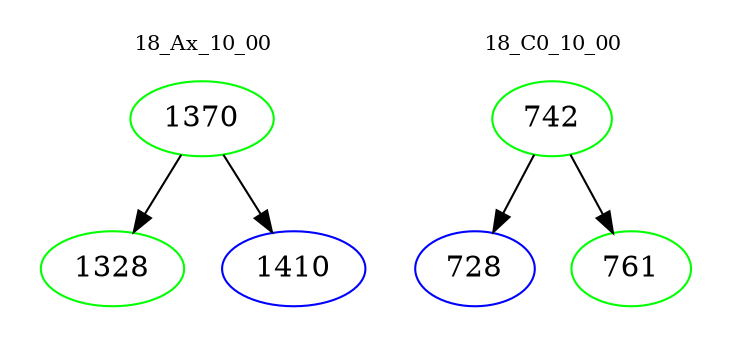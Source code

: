 digraph{
subgraph cluster_0 {
color = white
label = "18_Ax_10_00";
fontsize=10;
T0_1370 [label="1370", color="green"]
T0_1370 -> T0_1328 [color="black"]
T0_1328 [label="1328", color="green"]
T0_1370 -> T0_1410 [color="black"]
T0_1410 [label="1410", color="blue"]
}
subgraph cluster_1 {
color = white
label = "18_C0_10_00";
fontsize=10;
T1_742 [label="742", color="green"]
T1_742 -> T1_728 [color="black"]
T1_728 [label="728", color="blue"]
T1_742 -> T1_761 [color="black"]
T1_761 [label="761", color="green"]
}
}
